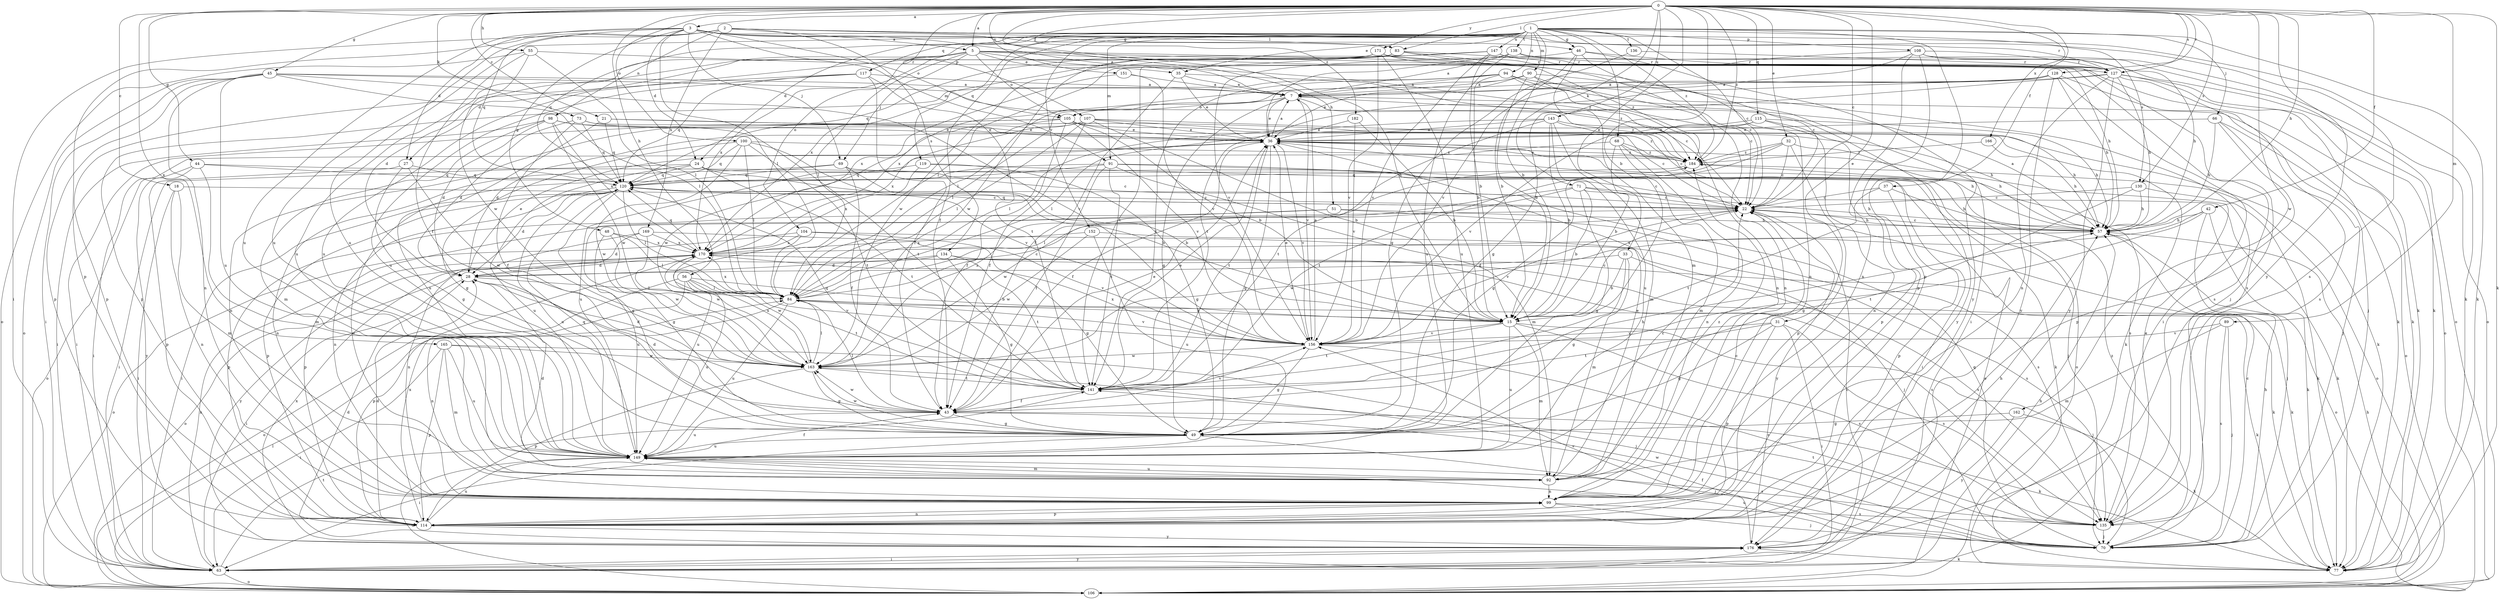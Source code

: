 strict digraph  {
0;
1;
2;
3;
5;
7;
15;
18;
21;
22;
24;
27;
28;
31;
32;
33;
35;
36;
37;
42;
43;
44;
45;
46;
48;
49;
51;
55;
56;
57;
63;
66;
68;
69;
70;
71;
73;
77;
83;
84;
89;
90;
91;
92;
94;
98;
99;
100;
104;
105;
106;
107;
108;
114;
115;
117;
119;
120;
127;
128;
130;
134;
135;
136;
138;
141;
143;
147;
149;
151;
152;
156;
162;
163;
165;
166;
169;
170;
171;
176;
182;
184;
0 -> 3  [label=a];
0 -> 5  [label=a];
0 -> 15  [label=b];
0 -> 18  [label=c];
0 -> 21  [label=c];
0 -> 22  [label=c];
0 -> 31  [label=e];
0 -> 32  [label=e];
0 -> 33  [label=e];
0 -> 37  [label=f];
0 -> 42  [label=f];
0 -> 44  [label=g];
0 -> 45  [label=g];
0 -> 51  [label=h];
0 -> 55  [label=h];
0 -> 56  [label=h];
0 -> 57  [label=h];
0 -> 71  [label=k];
0 -> 73  [label=k];
0 -> 77  [label=k];
0 -> 83  [label=l];
0 -> 89  [label=m];
0 -> 100  [label=o];
0 -> 107  [label=p];
0 -> 115  [label=q];
0 -> 127  [label=r];
0 -> 128  [label=s];
0 -> 130  [label=s];
0 -> 143  [label=u];
0 -> 151  [label=v];
0 -> 162  [label=w];
0 -> 165  [label=x];
0 -> 166  [label=x];
0 -> 171  [label=y];
0 -> 176  [label=y];
0 -> 182  [label=z];
0 -> 184  [label=z];
1 -> 15  [label=b];
1 -> 22  [label=c];
1 -> 24  [label=d];
1 -> 35  [label=e];
1 -> 43  [label=f];
1 -> 46  [label=g];
1 -> 66  [label=j];
1 -> 68  [label=j];
1 -> 77  [label=k];
1 -> 90  [label=m];
1 -> 91  [label=m];
1 -> 94  [label=n];
1 -> 104  [label=o];
1 -> 108  [label=p];
1 -> 114  [label=p];
1 -> 117  [label=q];
1 -> 119  [label=q];
1 -> 120  [label=q];
1 -> 130  [label=s];
1 -> 136  [label=t];
1 -> 138  [label=t];
1 -> 147  [label=u];
1 -> 149  [label=u];
1 -> 152  [label=v];
1 -> 184  [label=z];
2 -> 5  [label=a];
2 -> 63  [label=i];
2 -> 77  [label=k];
2 -> 83  [label=l];
2 -> 98  [label=n];
2 -> 114  [label=p];
2 -> 127  [label=r];
2 -> 134  [label=s];
2 -> 135  [label=s];
2 -> 149  [label=u];
2 -> 169  [label=x];
3 -> 7  [label=a];
3 -> 15  [label=b];
3 -> 24  [label=d];
3 -> 27  [label=d];
3 -> 46  [label=g];
3 -> 48  [label=g];
3 -> 69  [label=j];
3 -> 83  [label=l];
3 -> 84  [label=l];
3 -> 91  [label=m];
3 -> 105  [label=o];
3 -> 120  [label=q];
3 -> 149  [label=u];
5 -> 27  [label=d];
5 -> 35  [label=e];
5 -> 57  [label=h];
5 -> 69  [label=j];
5 -> 77  [label=k];
5 -> 84  [label=l];
5 -> 105  [label=o];
5 -> 135  [label=s];
5 -> 149  [label=u];
5 -> 170  [label=x];
5 -> 184  [label=z];
7 -> 36  [label=e];
7 -> 49  [label=g];
7 -> 84  [label=l];
7 -> 105  [label=o];
7 -> 156  [label=v];
7 -> 176  [label=y];
7 -> 184  [label=z];
15 -> 22  [label=c];
15 -> 70  [label=j];
15 -> 92  [label=m];
15 -> 135  [label=s];
15 -> 141  [label=t];
15 -> 149  [label=u];
15 -> 156  [label=v];
18 -> 22  [label=c];
18 -> 63  [label=i];
18 -> 92  [label=m];
18 -> 99  [label=n];
21 -> 36  [label=e];
21 -> 77  [label=k];
21 -> 120  [label=q];
21 -> 149  [label=u];
22 -> 57  [label=h];
22 -> 114  [label=p];
22 -> 120  [label=q];
22 -> 156  [label=v];
22 -> 176  [label=y];
24 -> 15  [label=b];
24 -> 63  [label=i];
24 -> 106  [label=o];
24 -> 120  [label=q];
24 -> 141  [label=t];
24 -> 149  [label=u];
27 -> 49  [label=g];
27 -> 114  [label=p];
27 -> 120  [label=q];
27 -> 163  [label=w];
28 -> 36  [label=e];
28 -> 63  [label=i];
28 -> 84  [label=l];
31 -> 49  [label=g];
31 -> 63  [label=i];
31 -> 114  [label=p];
31 -> 135  [label=s];
31 -> 141  [label=t];
31 -> 156  [label=v];
32 -> 22  [label=c];
32 -> 49  [label=g];
32 -> 57  [label=h];
32 -> 114  [label=p];
32 -> 141  [label=t];
32 -> 184  [label=z];
33 -> 15  [label=b];
33 -> 28  [label=d];
33 -> 49  [label=g];
33 -> 92  [label=m];
33 -> 135  [label=s];
35 -> 7  [label=a];
35 -> 36  [label=e];
35 -> 43  [label=f];
35 -> 184  [label=z];
36 -> 7  [label=a];
36 -> 43  [label=f];
36 -> 49  [label=g];
36 -> 106  [label=o];
36 -> 135  [label=s];
36 -> 141  [label=t];
36 -> 149  [label=u];
36 -> 156  [label=v];
36 -> 184  [label=z];
37 -> 22  [label=c];
37 -> 57  [label=h];
37 -> 114  [label=p];
37 -> 141  [label=t];
42 -> 57  [label=h];
42 -> 70  [label=j];
42 -> 77  [label=k];
42 -> 141  [label=t];
42 -> 163  [label=w];
43 -> 28  [label=d];
43 -> 36  [label=e];
43 -> 49  [label=g];
43 -> 57  [label=h];
43 -> 77  [label=k];
43 -> 84  [label=l];
43 -> 149  [label=u];
43 -> 156  [label=v];
43 -> 163  [label=w];
44 -> 22  [label=c];
44 -> 92  [label=m];
44 -> 106  [label=o];
44 -> 120  [label=q];
44 -> 176  [label=y];
45 -> 7  [label=a];
45 -> 22  [label=c];
45 -> 63  [label=i];
45 -> 84  [label=l];
45 -> 99  [label=n];
45 -> 106  [label=o];
45 -> 114  [label=p];
45 -> 149  [label=u];
45 -> 156  [label=v];
46 -> 15  [label=b];
46 -> 92  [label=m];
46 -> 99  [label=n];
46 -> 127  [label=r];
46 -> 156  [label=v];
46 -> 176  [label=y];
48 -> 84  [label=l];
48 -> 149  [label=u];
48 -> 163  [label=w];
48 -> 170  [label=x];
49 -> 63  [label=i];
49 -> 70  [label=j];
49 -> 149  [label=u];
49 -> 163  [label=w];
51 -> 49  [label=g];
51 -> 57  [label=h];
51 -> 114  [label=p];
51 -> 135  [label=s];
55 -> 43  [label=f];
55 -> 84  [label=l];
55 -> 106  [label=o];
55 -> 127  [label=r];
55 -> 163  [label=w];
56 -> 15  [label=b];
56 -> 84  [label=l];
56 -> 106  [label=o];
56 -> 114  [label=p];
56 -> 141  [label=t];
56 -> 149  [label=u];
56 -> 156  [label=v];
57 -> 7  [label=a];
57 -> 22  [label=c];
57 -> 106  [label=o];
57 -> 170  [label=x];
63 -> 22  [label=c];
63 -> 57  [label=h];
63 -> 106  [label=o];
63 -> 141  [label=t];
63 -> 170  [label=x];
63 -> 176  [label=y];
66 -> 36  [label=e];
66 -> 57  [label=h];
66 -> 70  [label=j];
66 -> 106  [label=o];
66 -> 114  [label=p];
68 -> 15  [label=b];
68 -> 57  [label=h];
68 -> 63  [label=i];
68 -> 92  [label=m];
68 -> 99  [label=n];
68 -> 184  [label=z];
69 -> 15  [label=b];
69 -> 43  [label=f];
69 -> 77  [label=k];
69 -> 99  [label=n];
69 -> 120  [label=q];
70 -> 22  [label=c];
70 -> 43  [label=f];
70 -> 57  [label=h];
70 -> 120  [label=q];
70 -> 149  [label=u];
70 -> 163  [label=w];
70 -> 184  [label=z];
71 -> 15  [label=b];
71 -> 22  [label=c];
71 -> 49  [label=g];
71 -> 57  [label=h];
71 -> 77  [label=k];
71 -> 84  [label=l];
71 -> 163  [label=w];
73 -> 22  [label=c];
73 -> 28  [label=d];
73 -> 36  [label=e];
73 -> 43  [label=f];
73 -> 120  [label=q];
83 -> 22  [label=c];
83 -> 70  [label=j];
83 -> 127  [label=r];
83 -> 141  [label=t];
83 -> 149  [label=u];
83 -> 170  [label=x];
84 -> 15  [label=b];
84 -> 22  [label=c];
84 -> 77  [label=k];
84 -> 99  [label=n];
84 -> 149  [label=u];
84 -> 156  [label=v];
84 -> 170  [label=x];
89 -> 70  [label=j];
89 -> 92  [label=m];
89 -> 135  [label=s];
89 -> 156  [label=v];
90 -> 7  [label=a];
90 -> 15  [label=b];
90 -> 22  [label=c];
90 -> 36  [label=e];
90 -> 99  [label=n];
90 -> 135  [label=s];
90 -> 170  [label=x];
91 -> 22  [label=c];
91 -> 43  [label=f];
91 -> 70  [label=j];
91 -> 92  [label=m];
91 -> 99  [label=n];
91 -> 120  [label=q];
91 -> 141  [label=t];
92 -> 28  [label=d];
92 -> 36  [label=e];
92 -> 99  [label=n];
92 -> 149  [label=u];
92 -> 184  [label=z];
94 -> 7  [label=a];
94 -> 15  [label=b];
94 -> 63  [label=i];
94 -> 70  [label=j];
94 -> 99  [label=n];
94 -> 114  [label=p];
94 -> 141  [label=t];
98 -> 28  [label=d];
98 -> 36  [label=e];
98 -> 63  [label=i];
98 -> 92  [label=m];
98 -> 141  [label=t];
98 -> 163  [label=w];
98 -> 170  [label=x];
99 -> 22  [label=c];
99 -> 70  [label=j];
99 -> 114  [label=p];
99 -> 135  [label=s];
100 -> 49  [label=g];
100 -> 84  [label=l];
100 -> 120  [label=q];
100 -> 141  [label=t];
100 -> 156  [label=v];
100 -> 163  [label=w];
100 -> 184  [label=z];
104 -> 49  [label=g];
104 -> 70  [label=j];
104 -> 106  [label=o];
104 -> 149  [label=u];
104 -> 170  [label=x];
105 -> 15  [label=b];
105 -> 36  [label=e];
105 -> 43  [label=f];
105 -> 63  [label=i];
105 -> 99  [label=n];
105 -> 156  [label=v];
105 -> 163  [label=w];
105 -> 184  [label=z];
106 -> 57  [label=h];
106 -> 84  [label=l];
106 -> 149  [label=u];
107 -> 15  [label=b];
107 -> 28  [label=d];
107 -> 36  [label=e];
107 -> 43  [label=f];
107 -> 57  [label=h];
107 -> 77  [label=k];
107 -> 84  [label=l];
107 -> 170  [label=x];
108 -> 57  [label=h];
108 -> 84  [label=l];
108 -> 99  [label=n];
108 -> 106  [label=o];
108 -> 114  [label=p];
108 -> 127  [label=r];
108 -> 156  [label=v];
114 -> 28  [label=d];
114 -> 57  [label=h];
114 -> 99  [label=n];
114 -> 149  [label=u];
114 -> 170  [label=x];
114 -> 176  [label=y];
115 -> 36  [label=e];
115 -> 57  [label=h];
115 -> 84  [label=l];
115 -> 99  [label=n];
115 -> 114  [label=p];
115 -> 156  [label=v];
117 -> 7  [label=a];
117 -> 43  [label=f];
117 -> 114  [label=p];
117 -> 120  [label=q];
117 -> 141  [label=t];
117 -> 149  [label=u];
119 -> 49  [label=g];
119 -> 63  [label=i];
119 -> 120  [label=q];
119 -> 170  [label=x];
120 -> 22  [label=c];
120 -> 28  [label=d];
120 -> 49  [label=g];
120 -> 63  [label=i];
120 -> 84  [label=l];
120 -> 99  [label=n];
120 -> 114  [label=p];
120 -> 149  [label=u];
127 -> 7  [label=a];
127 -> 49  [label=g];
127 -> 57  [label=h];
127 -> 77  [label=k];
127 -> 99  [label=n];
127 -> 106  [label=o];
127 -> 135  [label=s];
127 -> 176  [label=y];
128 -> 7  [label=a];
128 -> 57  [label=h];
128 -> 63  [label=i];
128 -> 77  [label=k];
128 -> 84  [label=l];
128 -> 141  [label=t];
128 -> 176  [label=y];
130 -> 22  [label=c];
130 -> 49  [label=g];
130 -> 57  [label=h];
130 -> 77  [label=k];
134 -> 28  [label=d];
134 -> 49  [label=g];
134 -> 77  [label=k];
134 -> 106  [label=o];
134 -> 141  [label=t];
135 -> 36  [label=e];
135 -> 70  [label=j];
135 -> 141  [label=t];
136 -> 49  [label=g];
136 -> 127  [label=r];
138 -> 7  [label=a];
138 -> 36  [label=e];
138 -> 77  [label=k];
138 -> 127  [label=r];
138 -> 149  [label=u];
141 -> 36  [label=e];
141 -> 43  [label=f];
141 -> 120  [label=q];
143 -> 15  [label=b];
143 -> 22  [label=c];
143 -> 36  [label=e];
143 -> 57  [label=h];
143 -> 84  [label=l];
143 -> 92  [label=m];
143 -> 141  [label=t];
143 -> 149  [label=u];
147 -> 15  [label=b];
147 -> 106  [label=o];
147 -> 120  [label=q];
147 -> 127  [label=r];
147 -> 156  [label=v];
147 -> 163  [label=w];
149 -> 22  [label=c];
149 -> 43  [label=f];
149 -> 92  [label=m];
149 -> 120  [label=q];
149 -> 135  [label=s];
151 -> 7  [label=a];
151 -> 156  [label=v];
151 -> 170  [label=x];
152 -> 135  [label=s];
152 -> 149  [label=u];
152 -> 163  [label=w];
152 -> 170  [label=x];
156 -> 7  [label=a];
156 -> 36  [label=e];
156 -> 49  [label=g];
156 -> 135  [label=s];
156 -> 163  [label=w];
156 -> 170  [label=x];
162 -> 49  [label=g];
162 -> 77  [label=k];
162 -> 176  [label=y];
163 -> 28  [label=d];
163 -> 49  [label=g];
163 -> 84  [label=l];
163 -> 114  [label=p];
163 -> 141  [label=t];
163 -> 170  [label=x];
163 -> 184  [label=z];
165 -> 63  [label=i];
165 -> 70  [label=j];
165 -> 92  [label=m];
165 -> 114  [label=p];
165 -> 149  [label=u];
165 -> 163  [label=w];
166 -> 57  [label=h];
166 -> 184  [label=z];
169 -> 28  [label=d];
169 -> 99  [label=n];
169 -> 156  [label=v];
169 -> 163  [label=w];
169 -> 170  [label=x];
170 -> 28  [label=d];
170 -> 77  [label=k];
170 -> 120  [label=q];
170 -> 135  [label=s];
170 -> 163  [label=w];
170 -> 176  [label=y];
171 -> 22  [label=c];
171 -> 28  [label=d];
171 -> 127  [label=r];
171 -> 149  [label=u];
171 -> 156  [label=v];
171 -> 163  [label=w];
171 -> 184  [label=z];
176 -> 28  [label=d];
176 -> 63  [label=i];
176 -> 77  [label=k];
176 -> 156  [label=v];
176 -> 170  [label=x];
182 -> 15  [label=b];
182 -> 36  [label=e];
182 -> 156  [label=v];
184 -> 36  [label=e];
184 -> 106  [label=o];
184 -> 120  [label=q];
}
